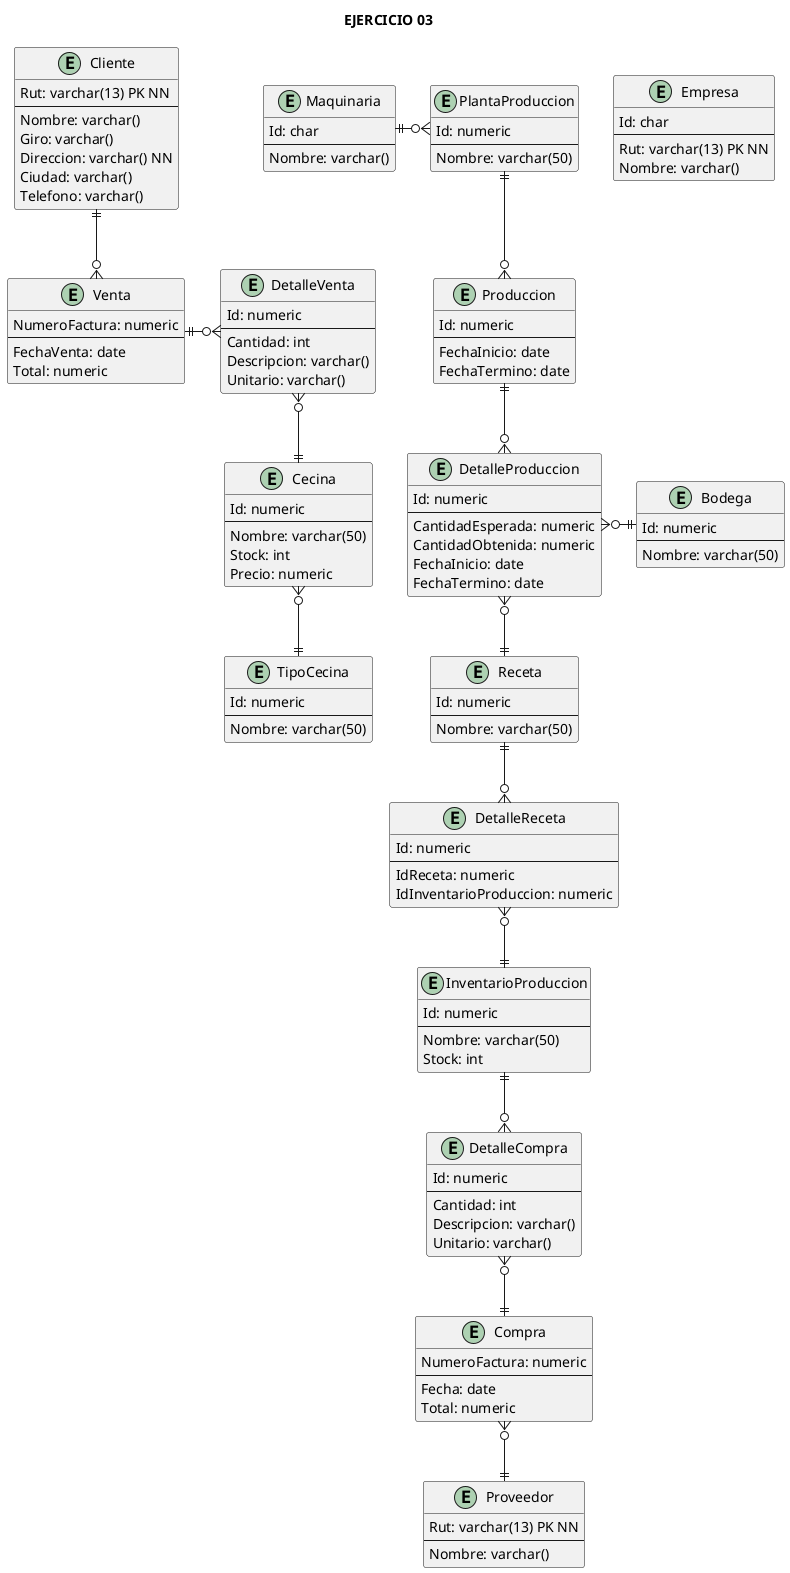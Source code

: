 ' Una empresa de cecinas de cerdo desea poder mantener un registro de la producción de sus 
' cecinas y materias primas consumidas. Necesitan tener control de toda su línea de producción, 
' compra de materias primas e insumos a proveedores, planta productiva, y máquinas donde se 
' produce cada partida y su clasificación en lotes. En su producción de cecinas, se requiere 
' conocer la merma producida por kilo de cerdo según el tipo de éstas. Las partidas son 
' almacenadas en bodegas, y es necesario ver cuáles deben ser despachadas primero desde la 
' bodega, según su fecha de fabricación. Se debe tener registrado, además, a quien le fue vendido 
' cada lote. 

@startuml nombre
title "EJERCICIO 03"


entity "Empresa"{
    Id: char
    --
    Rut: varchar(13) PK NN
    Nombre: varchar()
}
entity "PlantaProduccion" {
    Id: numeric
    --
    Nombre: varchar(50)
}

entity "Maquinaria" {
    Id: char
    --
    Nombre: varchar()
}

entity "Produccion" {
    Id: numeric
    --
    FechaInicio: date
    FechaTermino: date
}

entity "DetalleProduccion"{
    Id: numeric
    --
    CantidadEsperada: numeric
    CantidadObtenida: numeric
    FechaInicio: date
    FechaTermino: date
}

entity "Bodega"{
    Id: numeric
    --
    Nombre: varchar(50)
}

entity "Receta"{
    Id: numeric
    --
    Nombre: varchar(50)
}

entity "DetalleReceta"{
    Id: numeric
    --
    IdReceta: numeric
    IdInventarioProduccion: numeric
}

entity "InventarioProduccion"{
    Id: numeric
    --
    Nombre: varchar(50)
    Stock: int
}

entity "DetalleCompra"{
    Id: numeric
    --
    Cantidad: int
    Descripcion: varchar()
    Unitario: varchar()
}

entity "Compra"{
    NumeroFactura: numeric
    --
    Fecha: date
    Total: numeric
}

entity "Proveedor"{
    Rut: varchar(13) PK NN
    --
    Nombre: varchar()
}


entity "Cliente"{
    Rut: varchar(13) PK NN
    --
    Nombre: varchar()
    Giro: varchar()
    Direccion: varchar() NN
    Ciudad: varchar()
    Telefono: varchar()
    }

entity "Venta"{
    NumeroFactura: numeric
    --
    FechaVenta: date
    Total: numeric
}

entity "DetalleVenta"{
    Id: numeric
    --
    Cantidad: int
    Descripcion: varchar()
    Unitario: varchar()
}

entity "Cecina"{
    Id: numeric
    --
    Nombre: varchar(50)
    Stock: int
    Precio: numeric
}

entity "TipoCecina"{
    Id: numeric
    --
    Nombre: varchar(50)
}

Cliente ||--o{ Venta
Venta ||-o{ DetalleVenta
DetalleVenta }o--|| Cecina
Cecina }o--|| TipoCecina

Maquinaria ||-o{ PlantaProduccion
PlantaProduccion ||--o{ Produccion
Produccion ||--o{ DetalleProduccion
DetalleProduccion }o-|| Bodega
DetalleProduccion }o--|| Receta
Receta ||--o{ DetalleReceta
DetalleReceta }o--|| InventarioProduccion
InventarioProduccion ||--o{ DetalleCompra
DetalleCompra }o--|| Compra
Compra }o--|| Proveedor

@enduml
